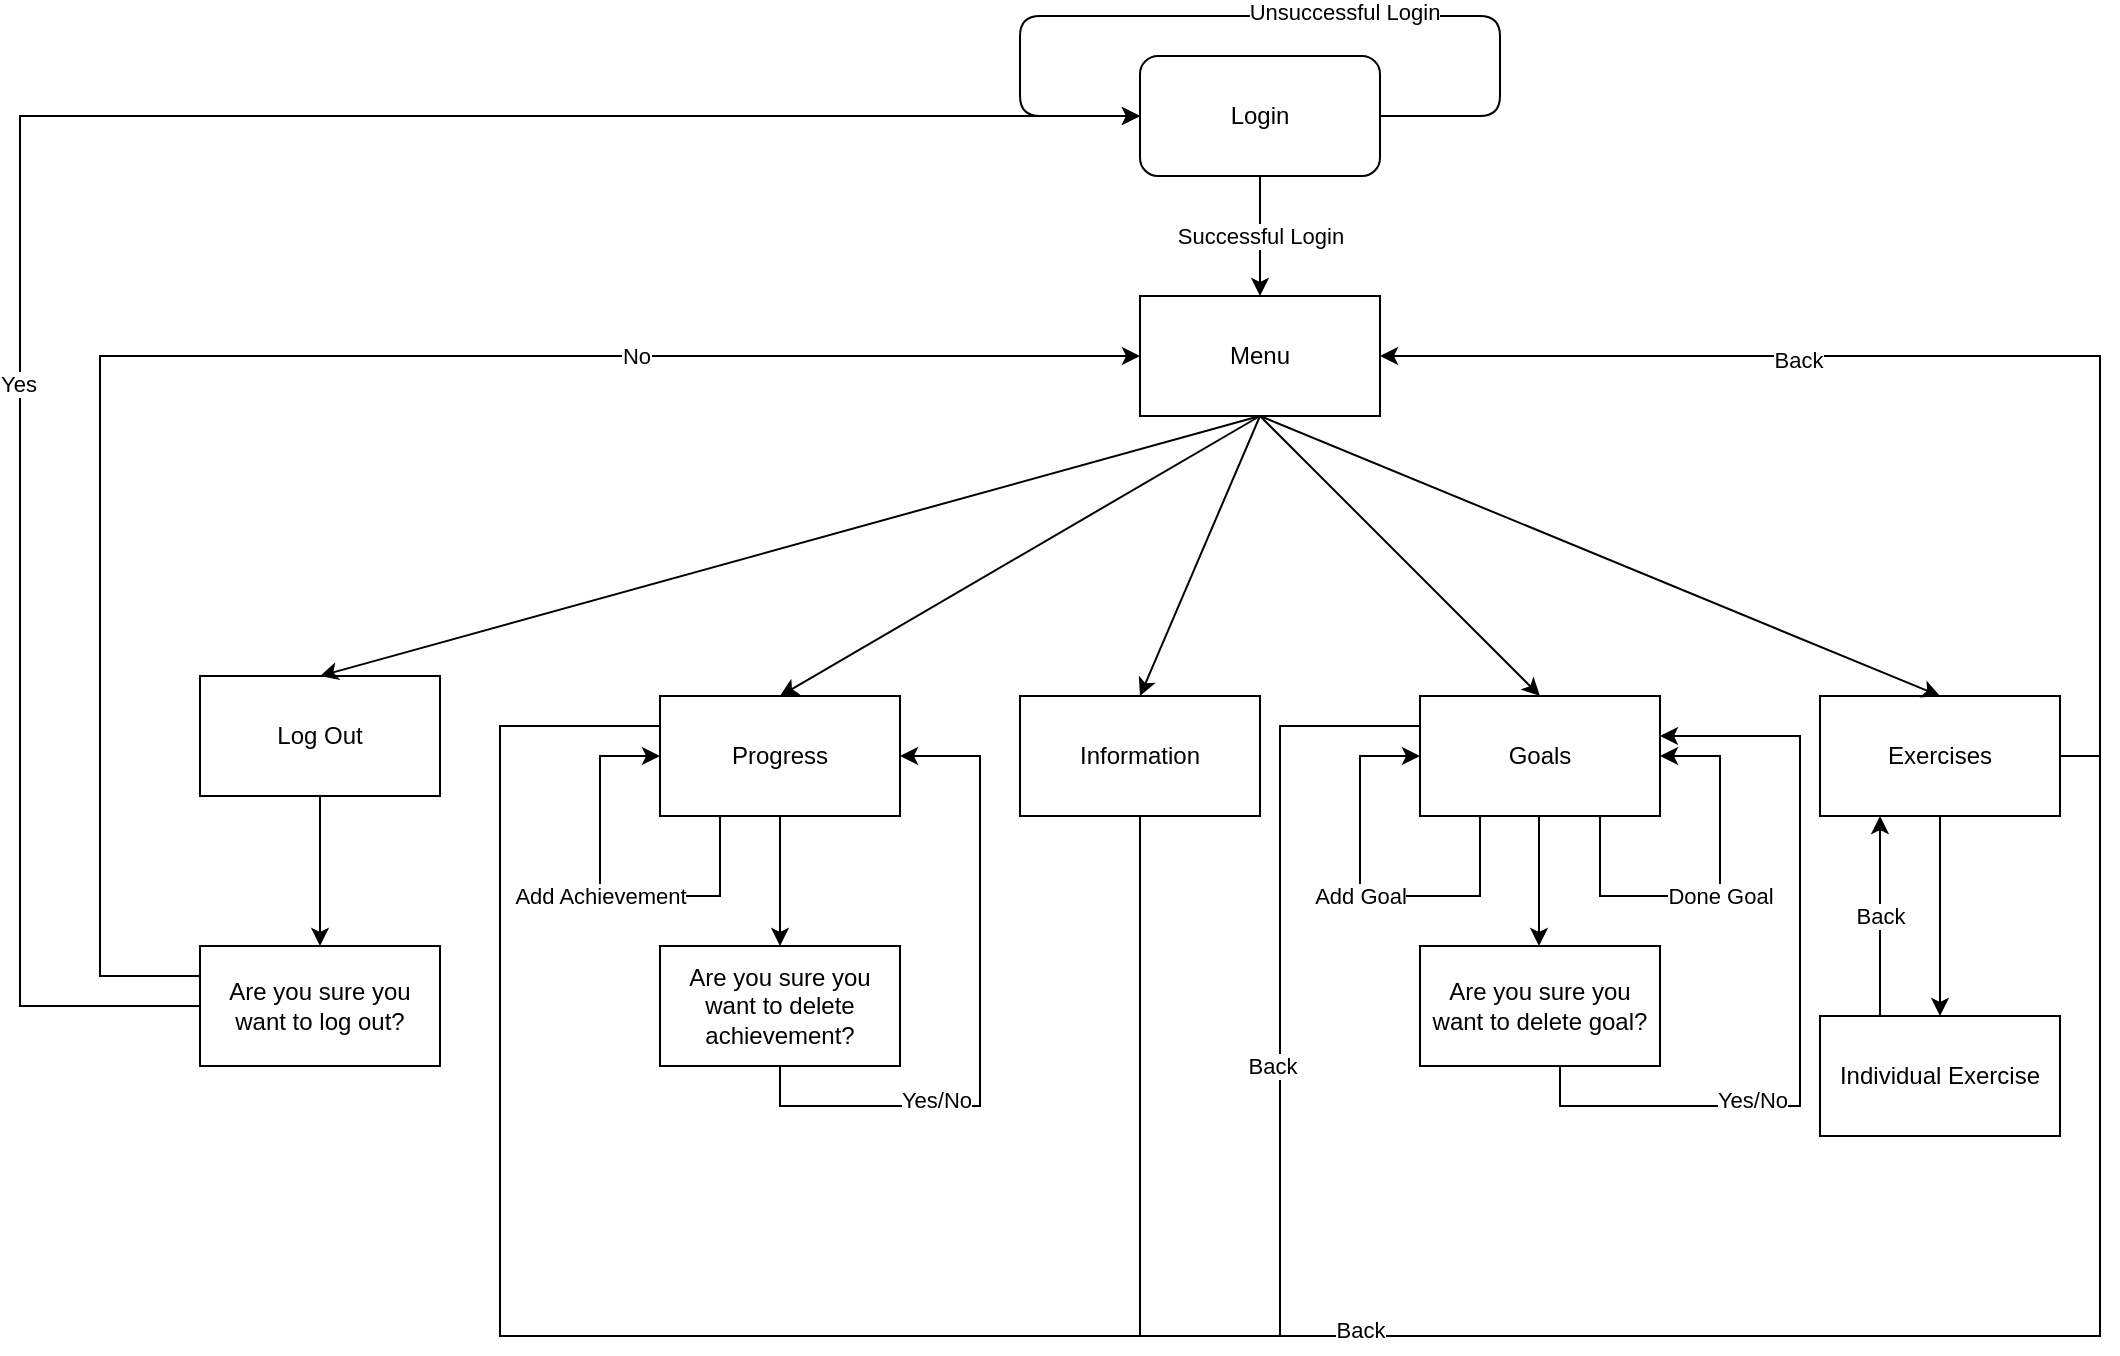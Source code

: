 <mxfile version="13.10.2" type="device"><diagram id="C5RBs43oDa-KdzZeNtuy" name="Page-1"><mxGraphModel dx="2249" dy="781" grid="1" gridSize="10" guides="1" tooltips="1" connect="1" arrows="1" fold="1" page="1" pageScale="1" pageWidth="827" pageHeight="1169" math="0" shadow="0"><root><mxCell id="WIyWlLk6GJQsqaUBKTNV-0"/><mxCell id="WIyWlLk6GJQsqaUBKTNV-1" parent="WIyWlLk6GJQsqaUBKTNV-0"/><mxCell id="6RbyzWSd0QbSri3YI-JV-1" value="&lt;div&gt;Menu&lt;/div&gt;" style="rounded=0;whiteSpace=wrap;html=1;" vertex="1" parent="WIyWlLk6GJQsqaUBKTNV-1"><mxGeometry x="320" y="200" width="120" height="60" as="geometry"/></mxCell><mxCell id="6RbyzWSd0QbSri3YI-JV-2" value="&lt;div&gt;Information&lt;/div&gt;" style="rounded=0;whiteSpace=wrap;html=1;" vertex="1" parent="WIyWlLk6GJQsqaUBKTNV-1"><mxGeometry x="260" y="400" width="120" height="60" as="geometry"/></mxCell><mxCell id="6RbyzWSd0QbSri3YI-JV-3" value="&lt;div&gt;Goals&lt;/div&gt;" style="rounded=0;whiteSpace=wrap;html=1;" vertex="1" parent="WIyWlLk6GJQsqaUBKTNV-1"><mxGeometry x="460" y="400" width="120" height="60" as="geometry"/></mxCell><mxCell id="6RbyzWSd0QbSri3YI-JV-4" value="Log Out" style="rounded=0;whiteSpace=wrap;html=1;" vertex="1" parent="WIyWlLk6GJQsqaUBKTNV-1"><mxGeometry x="-150" y="390" width="120" height="60" as="geometry"/></mxCell><mxCell id="6RbyzWSd0QbSri3YI-JV-5" value="Exercises" style="rounded=0;whiteSpace=wrap;html=1;" vertex="1" parent="WIyWlLk6GJQsqaUBKTNV-1"><mxGeometry x="660" y="400" width="120" height="60" as="geometry"/></mxCell><mxCell id="6RbyzWSd0QbSri3YI-JV-28" style="edgeStyle=orthogonalEdgeStyle;rounded=0;orthogonalLoop=1;jettySize=auto;html=1;exitX=0;exitY=0.25;exitDx=0;exitDy=0;entryX=1;entryY=0.5;entryDx=0;entryDy=0;" edge="1" parent="WIyWlLk6GJQsqaUBKTNV-1" source="6RbyzWSd0QbSri3YI-JV-6" target="6RbyzWSd0QbSri3YI-JV-1"><mxGeometry relative="1" as="geometry"><Array as="points"><mxPoint y="415"/><mxPoint y="720"/><mxPoint x="800" y="720"/><mxPoint x="800" y="230"/></Array></mxGeometry></mxCell><mxCell id="6RbyzWSd0QbSri3YI-JV-29" value="Back" style="edgeLabel;html=1;align=center;verticalAlign=middle;resizable=0;points=[];" vertex="1" connectable="0" parent="6RbyzWSd0QbSri3YI-JV-28"><mxGeometry x="-0.199" y="3" relative="1" as="geometry"><mxPoint as="offset"/></mxGeometry></mxCell><mxCell id="6RbyzWSd0QbSri3YI-JV-32" value="Back" style="edgeLabel;html=1;align=center;verticalAlign=middle;resizable=0;points=[];" vertex="1" connectable="0" parent="6RbyzWSd0QbSri3YI-JV-28"><mxGeometry x="0.795" y="2" relative="1" as="geometry"><mxPoint as="offset"/></mxGeometry></mxCell><mxCell id="6RbyzWSd0QbSri3YI-JV-6" value="Progress" style="rounded=0;whiteSpace=wrap;html=1;" vertex="1" parent="WIyWlLk6GJQsqaUBKTNV-1"><mxGeometry x="80" y="400" width="120" height="60" as="geometry"/></mxCell><mxCell id="6RbyzWSd0QbSri3YI-JV-7" value="Successful Login" style="endArrow=classic;html=1;exitX=0.5;exitY=1;exitDx=0;exitDy=0;entryX=0.5;entryY=0;entryDx=0;entryDy=0;" edge="1" parent="WIyWlLk6GJQsqaUBKTNV-1" target="6RbyzWSd0QbSri3YI-JV-1"><mxGeometry width="50" height="50" relative="1" as="geometry"><mxPoint x="380" y="140" as="sourcePoint"/><mxPoint x="470" y="190" as="targetPoint"/></mxGeometry></mxCell><mxCell id="6RbyzWSd0QbSri3YI-JV-8" value="" style="endArrow=classic;html=1;exitX=1;exitY=0.5;exitDx=0;exitDy=0;entryX=0;entryY=0.5;entryDx=0;entryDy=0;" edge="1" parent="WIyWlLk6GJQsqaUBKTNV-1"><mxGeometry width="50" height="50" relative="1" as="geometry"><mxPoint x="440" y="110" as="sourcePoint"/><mxPoint x="320" y="110" as="targetPoint"/><Array as="points"><mxPoint x="470" y="110"/><mxPoint x="500" y="110"/><mxPoint x="500" y="60"/><mxPoint x="260" y="60"/><mxPoint x="260" y="110"/></Array></mxGeometry></mxCell><mxCell id="6RbyzWSd0QbSri3YI-JV-9" value="Unsuccessful Login" style="edgeLabel;html=1;align=center;verticalAlign=middle;resizable=0;points=[];" vertex="1" connectable="0" parent="6RbyzWSd0QbSri3YI-JV-8"><mxGeometry x="-0.183" y="-2" relative="1" as="geometry"><mxPoint as="offset"/></mxGeometry></mxCell><mxCell id="6RbyzWSd0QbSri3YI-JV-10" value="" style="endArrow=classic;html=1;exitX=0.5;exitY=1;exitDx=0;exitDy=0;entryX=0.5;entryY=0;entryDx=0;entryDy=0;" edge="1" parent="WIyWlLk6GJQsqaUBKTNV-1" source="6RbyzWSd0QbSri3YI-JV-1" target="6RbyzWSd0QbSri3YI-JV-4"><mxGeometry width="50" height="50" relative="1" as="geometry"><mxPoint x="550" y="290" as="sourcePoint"/><mxPoint x="600" y="240" as="targetPoint"/></mxGeometry></mxCell><mxCell id="6RbyzWSd0QbSri3YI-JV-11" value="Are you sure you want to log out?" style="rounded=0;whiteSpace=wrap;html=1;" vertex="1" parent="WIyWlLk6GJQsqaUBKTNV-1"><mxGeometry x="-150" y="525" width="120" height="60" as="geometry"/></mxCell><mxCell id="6RbyzWSd0QbSri3YI-JV-12" value="" style="endArrow=classic;html=1;exitX=0.5;exitY=1;exitDx=0;exitDy=0;entryX=0.5;entryY=0;entryDx=0;entryDy=0;" edge="1" parent="WIyWlLk6GJQsqaUBKTNV-1" source="6RbyzWSd0QbSri3YI-JV-1" target="6RbyzWSd0QbSri3YI-JV-6"><mxGeometry width="50" height="50" relative="1" as="geometry"><mxPoint x="580" y="340" as="sourcePoint"/><mxPoint x="630" y="290" as="targetPoint"/></mxGeometry></mxCell><mxCell id="6RbyzWSd0QbSri3YI-JV-13" value="" style="endArrow=classic;html=1;exitX=0.5;exitY=1;exitDx=0;exitDy=0;entryX=0.5;entryY=0;entryDx=0;entryDy=0;" edge="1" parent="WIyWlLk6GJQsqaUBKTNV-1" source="6RbyzWSd0QbSri3YI-JV-1" target="6RbyzWSd0QbSri3YI-JV-2"><mxGeometry width="50" height="50" relative="1" as="geometry"><mxPoint x="560" y="340" as="sourcePoint"/><mxPoint x="610" y="290" as="targetPoint"/></mxGeometry></mxCell><mxCell id="6RbyzWSd0QbSri3YI-JV-14" value="" style="endArrow=classic;html=1;exitX=0.5;exitY=1;exitDx=0;exitDy=0;entryX=0.5;entryY=0;entryDx=0;entryDy=0;" edge="1" parent="WIyWlLk6GJQsqaUBKTNV-1" source="6RbyzWSd0QbSri3YI-JV-1" target="6RbyzWSd0QbSri3YI-JV-3"><mxGeometry width="50" height="50" relative="1" as="geometry"><mxPoint x="640" y="330" as="sourcePoint"/><mxPoint x="690" y="280" as="targetPoint"/></mxGeometry></mxCell><mxCell id="6RbyzWSd0QbSri3YI-JV-15" value="" style="endArrow=classic;html=1;exitX=0.5;exitY=1;exitDx=0;exitDy=0;entryX=0.5;entryY=0;entryDx=0;entryDy=0;" edge="1" parent="WIyWlLk6GJQsqaUBKTNV-1" source="6RbyzWSd0QbSri3YI-JV-1" target="6RbyzWSd0QbSri3YI-JV-5"><mxGeometry width="50" height="50" relative="1" as="geometry"><mxPoint x="600" y="370" as="sourcePoint"/><mxPoint x="650" y="320" as="targetPoint"/></mxGeometry></mxCell><mxCell id="6RbyzWSd0QbSri3YI-JV-16" value="" style="endArrow=classic;html=1;exitX=0.5;exitY=1;exitDx=0;exitDy=0;entryX=0.5;entryY=0;entryDx=0;entryDy=0;" edge="1" parent="WIyWlLk6GJQsqaUBKTNV-1" source="6RbyzWSd0QbSri3YI-JV-4" target="6RbyzWSd0QbSri3YI-JV-11"><mxGeometry width="50" height="50" relative="1" as="geometry"><mxPoint x="200" y="550" as="sourcePoint"/><mxPoint x="250" y="500" as="targetPoint"/></mxGeometry></mxCell><mxCell id="6RbyzWSd0QbSri3YI-JV-17" value="" style="endArrow=classic;html=1;exitX=0;exitY=0.5;exitDx=0;exitDy=0;entryX=0;entryY=0.5;entryDx=0;entryDy=0;rounded=0;" edge="1" parent="WIyWlLk6GJQsqaUBKTNV-1" source="6RbyzWSd0QbSri3YI-JV-11"><mxGeometry width="50" height="50" relative="1" as="geometry"><mxPoint x="120" y="680" as="sourcePoint"/><mxPoint x="320" y="110" as="targetPoint"/><Array as="points"><mxPoint x="-240" y="555"/><mxPoint x="-240" y="340"/><mxPoint x="-240" y="110"/><mxPoint x="-10" y="110"/></Array></mxGeometry></mxCell><mxCell id="6RbyzWSd0QbSri3YI-JV-18" value="Yes" style="edgeLabel;html=1;align=center;verticalAlign=middle;resizable=0;points=[];" vertex="1" connectable="0" parent="6RbyzWSd0QbSri3YI-JV-17"><mxGeometry x="-0.268" y="1" relative="1" as="geometry"><mxPoint as="offset"/></mxGeometry></mxCell><mxCell id="6RbyzWSd0QbSri3YI-JV-19" value="" style="endArrow=classic;html=1;exitX=0;exitY=0.25;exitDx=0;exitDy=0;entryX=0;entryY=0.5;entryDx=0;entryDy=0;rounded=0;" edge="1" parent="WIyWlLk6GJQsqaUBKTNV-1" source="6RbyzWSd0QbSri3YI-JV-11" target="6RbyzWSd0QbSri3YI-JV-1"><mxGeometry width="50" height="50" relative="1" as="geometry"><mxPoint x="20" y="520" as="sourcePoint"/><mxPoint x="70" y="470" as="targetPoint"/><Array as="points"><mxPoint x="-200" y="540"/><mxPoint x="-200" y="380"/><mxPoint x="-200" y="230"/></Array></mxGeometry></mxCell><mxCell id="6RbyzWSd0QbSri3YI-JV-20" value="No" style="edgeLabel;html=1;align=center;verticalAlign=middle;resizable=0;points=[];" vertex="1" connectable="0" parent="6RbyzWSd0QbSri3YI-JV-19"><mxGeometry x="0.426" relative="1" as="geometry"><mxPoint as="offset"/></mxGeometry></mxCell><mxCell id="6RbyzWSd0QbSri3YI-JV-21" value="Add Achievement" style="endArrow=classic;html=1;exitX=0.25;exitY=1;exitDx=0;exitDy=0;entryX=0;entryY=0.5;entryDx=0;entryDy=0;rounded=0;" edge="1" parent="WIyWlLk6GJQsqaUBKTNV-1" source="6RbyzWSd0QbSri3YI-JV-6" target="6RbyzWSd0QbSri3YI-JV-6"><mxGeometry width="50" height="50" relative="1" as="geometry"><mxPoint x="100" y="560" as="sourcePoint"/><mxPoint x="150" y="510" as="targetPoint"/><Array as="points"><mxPoint x="110" y="500"/><mxPoint x="50" y="500"/><mxPoint x="50" y="430"/></Array></mxGeometry></mxCell><mxCell id="6RbyzWSd0QbSri3YI-JV-26" style="edgeStyle=orthogonalEdgeStyle;rounded=0;orthogonalLoop=1;jettySize=auto;html=1;exitX=0.5;exitY=1;exitDx=0;exitDy=0;entryX=1;entryY=0.5;entryDx=0;entryDy=0;" edge="1" parent="WIyWlLk6GJQsqaUBKTNV-1" source="6RbyzWSd0QbSri3YI-JV-22" target="6RbyzWSd0QbSri3YI-JV-6"><mxGeometry relative="1" as="geometry"><mxPoint x="240" y="440" as="targetPoint"/><Array as="points"><mxPoint x="140" y="605"/><mxPoint x="240" y="605"/><mxPoint x="240" y="430"/></Array></mxGeometry></mxCell><mxCell id="6RbyzWSd0QbSri3YI-JV-27" value="Yes/No" style="edgeLabel;html=1;align=center;verticalAlign=middle;resizable=0;points=[];" vertex="1" connectable="0" parent="6RbyzWSd0QbSri3YI-JV-26"><mxGeometry x="-0.415" y="3" relative="1" as="geometry"><mxPoint as="offset"/></mxGeometry></mxCell><mxCell id="6RbyzWSd0QbSri3YI-JV-22" value="Are you sure you want to delete achievement?" style="rounded=0;whiteSpace=wrap;html=1;" vertex="1" parent="WIyWlLk6GJQsqaUBKTNV-1"><mxGeometry x="80" y="525" width="120" height="60" as="geometry"/></mxCell><mxCell id="6RbyzWSd0QbSri3YI-JV-23" value="" style="endArrow=classic;html=1;exitX=0.5;exitY=1;exitDx=0;exitDy=0;entryX=0.5;entryY=0;entryDx=0;entryDy=0;" edge="1" parent="WIyWlLk6GJQsqaUBKTNV-1" source="6RbyzWSd0QbSri3YI-JV-6" target="6RbyzWSd0QbSri3YI-JV-22"><mxGeometry width="50" height="50" relative="1" as="geometry"><mxPoint x="310" y="580" as="sourcePoint"/><mxPoint x="360" y="530" as="targetPoint"/></mxGeometry></mxCell><mxCell id="6RbyzWSd0QbSri3YI-JV-31" value="" style="endArrow=none;html=1;exitX=0.5;exitY=1;exitDx=0;exitDy=0;" edge="1" parent="WIyWlLk6GJQsqaUBKTNV-1" source="6RbyzWSd0QbSri3YI-JV-2"><mxGeometry width="50" height="50" relative="1" as="geometry"><mxPoint x="390" y="620" as="sourcePoint"/><mxPoint x="320" y="720" as="targetPoint"/></mxGeometry></mxCell><mxCell id="6RbyzWSd0QbSri3YI-JV-34" value="Add Goal" style="endArrow=classic;html=1;exitX=0.25;exitY=1;exitDx=0;exitDy=0;entryX=0;entryY=0.5;entryDx=0;entryDy=0;rounded=0;" edge="1" parent="WIyWlLk6GJQsqaUBKTNV-1"><mxGeometry width="50" height="50" relative="1" as="geometry"><mxPoint x="490" y="460" as="sourcePoint"/><mxPoint x="460" y="430" as="targetPoint"/><Array as="points"><mxPoint x="490" y="500"/><mxPoint x="430" y="500"/><mxPoint x="430" y="430"/></Array></mxGeometry></mxCell><mxCell id="6RbyzWSd0QbSri3YI-JV-35" value="Individual Exercise" style="rounded=0;whiteSpace=wrap;html=1;" vertex="1" parent="WIyWlLk6GJQsqaUBKTNV-1"><mxGeometry x="660" y="560" width="120" height="60" as="geometry"/></mxCell><mxCell id="6RbyzWSd0QbSri3YI-JV-37" value="Login" style="rounded=1;whiteSpace=wrap;html=1;" vertex="1" parent="WIyWlLk6GJQsqaUBKTNV-1"><mxGeometry x="320" y="80" width="120" height="60" as="geometry"/></mxCell><mxCell id="6RbyzWSd0QbSri3YI-JV-38" value="" style="endArrow=classic;html=1;exitX=0.5;exitY=1;exitDx=0;exitDy=0;entryX=0.5;entryY=0;entryDx=0;entryDy=0;" edge="1" parent="WIyWlLk6GJQsqaUBKTNV-1" source="6RbyzWSd0QbSri3YI-JV-5" target="6RbyzWSd0QbSri3YI-JV-35"><mxGeometry width="50" height="50" relative="1" as="geometry"><mxPoint x="700" y="690" as="sourcePoint"/><mxPoint x="750" y="640" as="targetPoint"/></mxGeometry></mxCell><mxCell id="6RbyzWSd0QbSri3YI-JV-39" value="" style="endArrow=none;html=1;exitX=1;exitY=0.5;exitDx=0;exitDy=0;" edge="1" parent="WIyWlLk6GJQsqaUBKTNV-1" source="6RbyzWSd0QbSri3YI-JV-5"><mxGeometry width="50" height="50" relative="1" as="geometry"><mxPoint x="800" y="490" as="sourcePoint"/><mxPoint x="800" y="430" as="targetPoint"/></mxGeometry></mxCell><mxCell id="6RbyzWSd0QbSri3YI-JV-40" value="Back" style="endArrow=classic;html=1;entryX=0.25;entryY=1;entryDx=0;entryDy=0;exitX=0.25;exitY=0;exitDx=0;exitDy=0;" edge="1" parent="WIyWlLk6GJQsqaUBKTNV-1" source="6RbyzWSd0QbSri3YI-JV-35" target="6RbyzWSd0QbSri3YI-JV-5"><mxGeometry width="50" height="50" relative="1" as="geometry"><mxPoint x="620" y="560" as="sourcePoint"/><mxPoint x="670" y="510" as="targetPoint"/></mxGeometry></mxCell><mxCell id="6RbyzWSd0QbSri3YI-JV-43" value="Done Goal" style="endArrow=classic;html=1;entryX=1;entryY=0.5;entryDx=0;entryDy=0;exitX=0.75;exitY=1;exitDx=0;exitDy=0;rounded=0;" edge="1" parent="WIyWlLk6GJQsqaUBKTNV-1" source="6RbyzWSd0QbSri3YI-JV-3" target="6RbyzWSd0QbSri3YI-JV-3"><mxGeometry width="50" height="50" relative="1" as="geometry"><mxPoint x="540" y="560" as="sourcePoint"/><mxPoint x="590" y="510" as="targetPoint"/><Array as="points"><mxPoint x="550" y="500"/><mxPoint x="610" y="500"/><mxPoint x="610" y="430"/></Array></mxGeometry></mxCell><mxCell id="6RbyzWSd0QbSri3YI-JV-46" value="Are you sure you want to delete goal?" style="rounded=0;whiteSpace=wrap;html=1;" vertex="1" parent="WIyWlLk6GJQsqaUBKTNV-1"><mxGeometry x="460" y="525" width="120" height="60" as="geometry"/></mxCell><mxCell id="6RbyzWSd0QbSri3YI-JV-47" value="" style="endArrow=classic;html=1;exitX=0.5;exitY=1;exitDx=0;exitDy=0;entryX=0.5;entryY=0;entryDx=0;entryDy=0;" edge="1" parent="WIyWlLk6GJQsqaUBKTNV-1"><mxGeometry width="50" height="50" relative="1" as="geometry"><mxPoint x="519.5" y="460" as="sourcePoint"/><mxPoint x="519.5" y="525" as="targetPoint"/></mxGeometry></mxCell><mxCell id="6RbyzWSd0QbSri3YI-JV-48" style="edgeStyle=orthogonalEdgeStyle;rounded=0;orthogonalLoop=1;jettySize=auto;html=1;exitX=0.5;exitY=1;exitDx=0;exitDy=0;" edge="1" parent="WIyWlLk6GJQsqaUBKTNV-1"><mxGeometry relative="1" as="geometry"><mxPoint x="580" y="420" as="targetPoint"/><mxPoint x="530" y="585" as="sourcePoint"/><Array as="points"><mxPoint x="530" y="605"/><mxPoint x="650" y="605"/><mxPoint x="650" y="420"/></Array></mxGeometry></mxCell><mxCell id="6RbyzWSd0QbSri3YI-JV-49" value="Yes/No" style="edgeLabel;html=1;align=center;verticalAlign=middle;resizable=0;points=[];" vertex="1" connectable="0" parent="6RbyzWSd0QbSri3YI-JV-48"><mxGeometry x="-0.415" y="3" relative="1" as="geometry"><mxPoint as="offset"/></mxGeometry></mxCell><mxCell id="6RbyzWSd0QbSri3YI-JV-51" value="" style="endArrow=none;html=1;entryX=0;entryY=0.25;entryDx=0;entryDy=0;rounded=0;" edge="1" parent="WIyWlLk6GJQsqaUBKTNV-1" target="6RbyzWSd0QbSri3YI-JV-3"><mxGeometry width="50" height="50" relative="1" as="geometry"><mxPoint x="390" y="720" as="sourcePoint"/><mxPoint x="440" y="360" as="targetPoint"/><Array as="points"><mxPoint x="390" y="415"/></Array></mxGeometry></mxCell><mxCell id="6RbyzWSd0QbSri3YI-JV-52" value="Back" style="edgeLabel;html=1;align=center;verticalAlign=middle;resizable=0;points=[];" vertex="1" connectable="0" parent="6RbyzWSd0QbSri3YI-JV-51"><mxGeometry x="-0.28" y="4" relative="1" as="geometry"><mxPoint as="offset"/></mxGeometry></mxCell></root></mxGraphModel></diagram></mxfile>